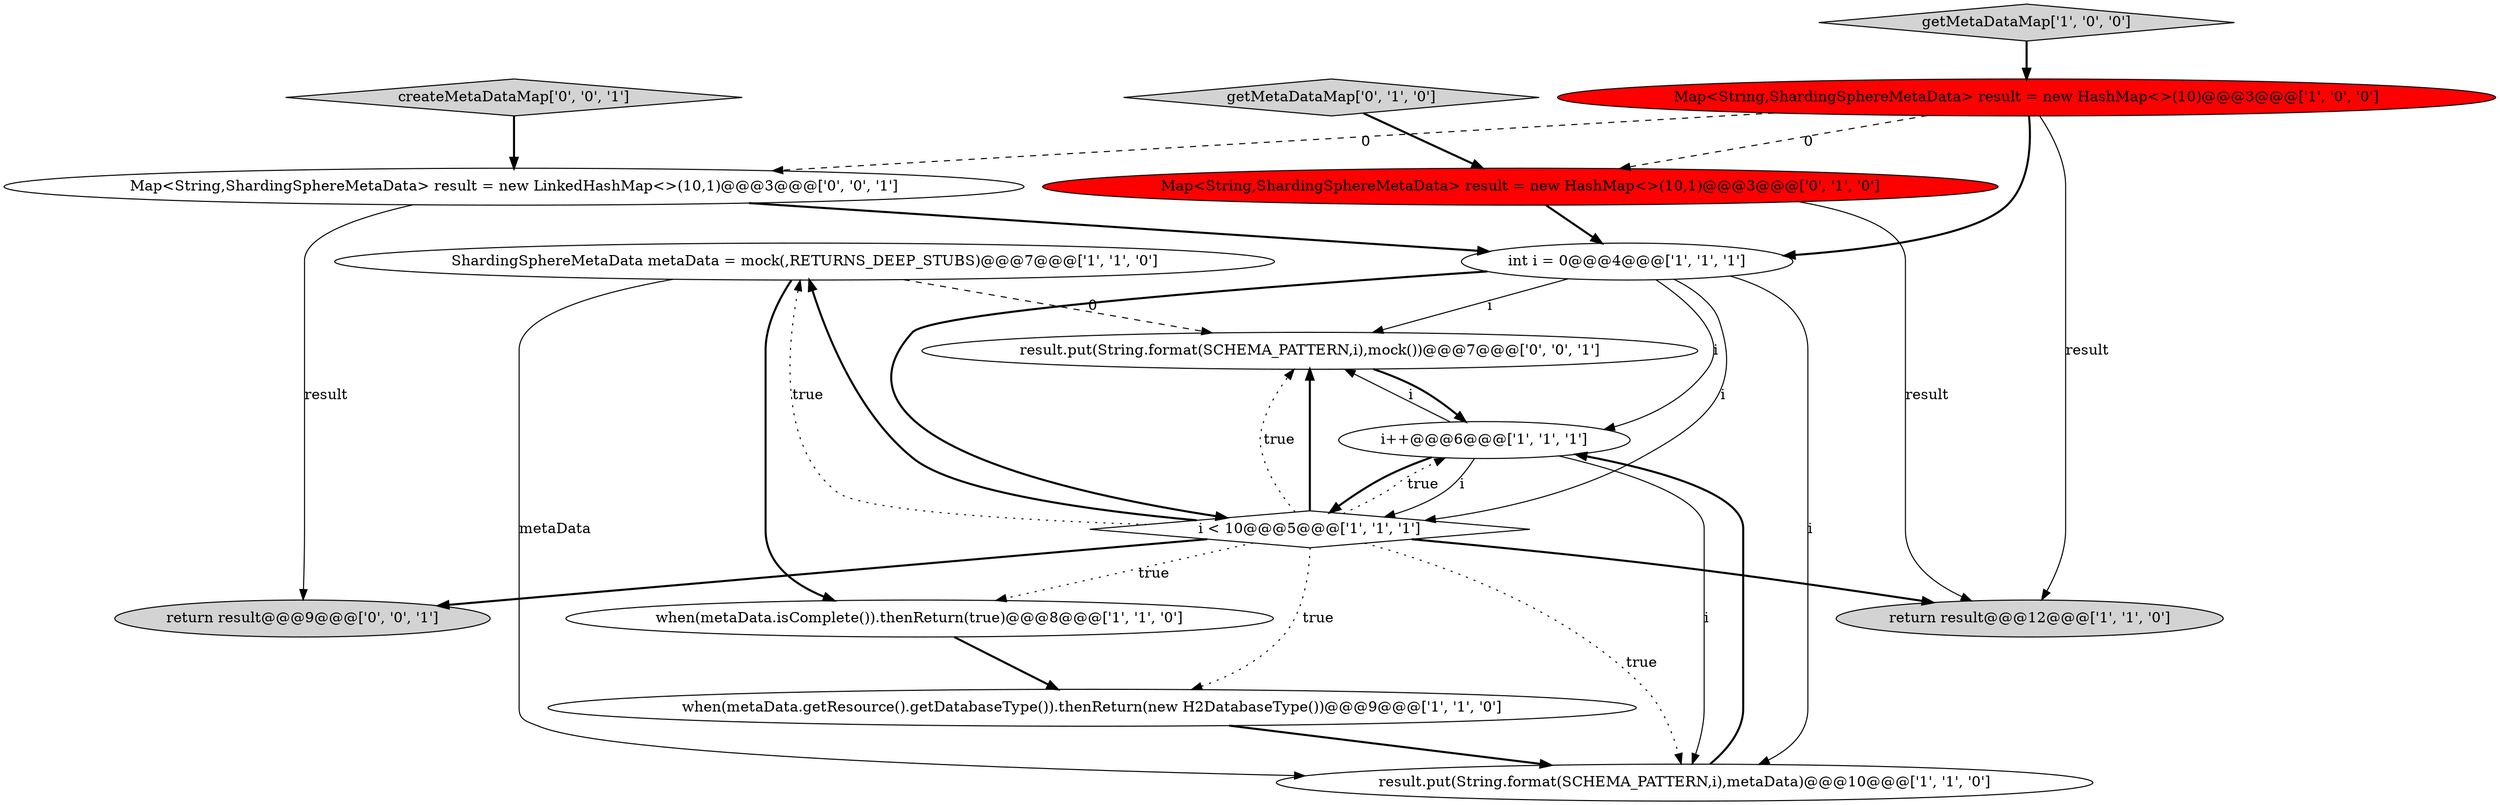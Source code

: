 digraph {
1 [style = filled, label = "ShardingSphereMetaData metaData = mock(,RETURNS_DEEP_STUBS)@@@7@@@['1', '1', '0']", fillcolor = white, shape = ellipse image = "AAA0AAABBB1BBB"];
11 [style = filled, label = "Map<String,ShardingSphereMetaData> result = new HashMap<>(10,1)@@@3@@@['0', '1', '0']", fillcolor = red, shape = ellipse image = "AAA1AAABBB2BBB"];
15 [style = filled, label = "createMetaDataMap['0', '0', '1']", fillcolor = lightgray, shape = diamond image = "AAA0AAABBB3BBB"];
2 [style = filled, label = "return result@@@12@@@['1', '1', '0']", fillcolor = lightgray, shape = ellipse image = "AAA0AAABBB1BBB"];
10 [style = filled, label = "getMetaDataMap['0', '1', '0']", fillcolor = lightgray, shape = diamond image = "AAA0AAABBB2BBB"];
13 [style = filled, label = "result.put(String.format(SCHEMA_PATTERN,i),mock())@@@7@@@['0', '0', '1']", fillcolor = white, shape = ellipse image = "AAA0AAABBB3BBB"];
5 [style = filled, label = "getMetaDataMap['1', '0', '0']", fillcolor = lightgray, shape = diamond image = "AAA0AAABBB1BBB"];
12 [style = filled, label = "Map<String,ShardingSphereMetaData> result = new LinkedHashMap<>(10,1)@@@3@@@['0', '0', '1']", fillcolor = white, shape = ellipse image = "AAA0AAABBB3BBB"];
3 [style = filled, label = "Map<String,ShardingSphereMetaData> result = new HashMap<>(10)@@@3@@@['1', '0', '0']", fillcolor = red, shape = ellipse image = "AAA1AAABBB1BBB"];
8 [style = filled, label = "int i = 0@@@4@@@['1', '1', '1']", fillcolor = white, shape = ellipse image = "AAA0AAABBB1BBB"];
6 [style = filled, label = "when(metaData.isComplete()).thenReturn(true)@@@8@@@['1', '1', '0']", fillcolor = white, shape = ellipse image = "AAA0AAABBB1BBB"];
4 [style = filled, label = "result.put(String.format(SCHEMA_PATTERN,i),metaData)@@@10@@@['1', '1', '0']", fillcolor = white, shape = ellipse image = "AAA0AAABBB1BBB"];
0 [style = filled, label = "i++@@@6@@@['1', '1', '1']", fillcolor = white, shape = ellipse image = "AAA0AAABBB1BBB"];
9 [style = filled, label = "i < 10@@@5@@@['1', '1', '1']", fillcolor = white, shape = diamond image = "AAA0AAABBB1BBB"];
14 [style = filled, label = "return result@@@9@@@['0', '0', '1']", fillcolor = lightgray, shape = ellipse image = "AAA0AAABBB3BBB"];
7 [style = filled, label = "when(metaData.getResource().getDatabaseType()).thenReturn(new H2DatabaseType())@@@9@@@['1', '1', '0']", fillcolor = white, shape = ellipse image = "AAA0AAABBB1BBB"];
5->3 [style = bold, label=""];
0->9 [style = solid, label="i"];
0->9 [style = bold, label=""];
8->0 [style = solid, label="i"];
9->0 [style = dotted, label="true"];
9->2 [style = bold, label=""];
0->13 [style = solid, label="i"];
11->2 [style = solid, label="result"];
7->4 [style = bold, label=""];
0->4 [style = solid, label="i"];
8->9 [style = solid, label="i"];
9->6 [style = dotted, label="true"];
4->0 [style = bold, label=""];
8->13 [style = solid, label="i"];
1->13 [style = dashed, label="0"];
3->2 [style = solid, label="result"];
1->6 [style = bold, label=""];
3->12 [style = dashed, label="0"];
12->14 [style = solid, label="result"];
12->8 [style = bold, label=""];
3->8 [style = bold, label=""];
9->13 [style = dotted, label="true"];
8->9 [style = bold, label=""];
9->14 [style = bold, label=""];
9->1 [style = dotted, label="true"];
9->4 [style = dotted, label="true"];
11->8 [style = bold, label=""];
15->12 [style = bold, label=""];
9->7 [style = dotted, label="true"];
9->1 [style = bold, label=""];
6->7 [style = bold, label=""];
1->4 [style = solid, label="metaData"];
8->4 [style = solid, label="i"];
3->11 [style = dashed, label="0"];
13->0 [style = bold, label=""];
9->13 [style = bold, label=""];
10->11 [style = bold, label=""];
}
